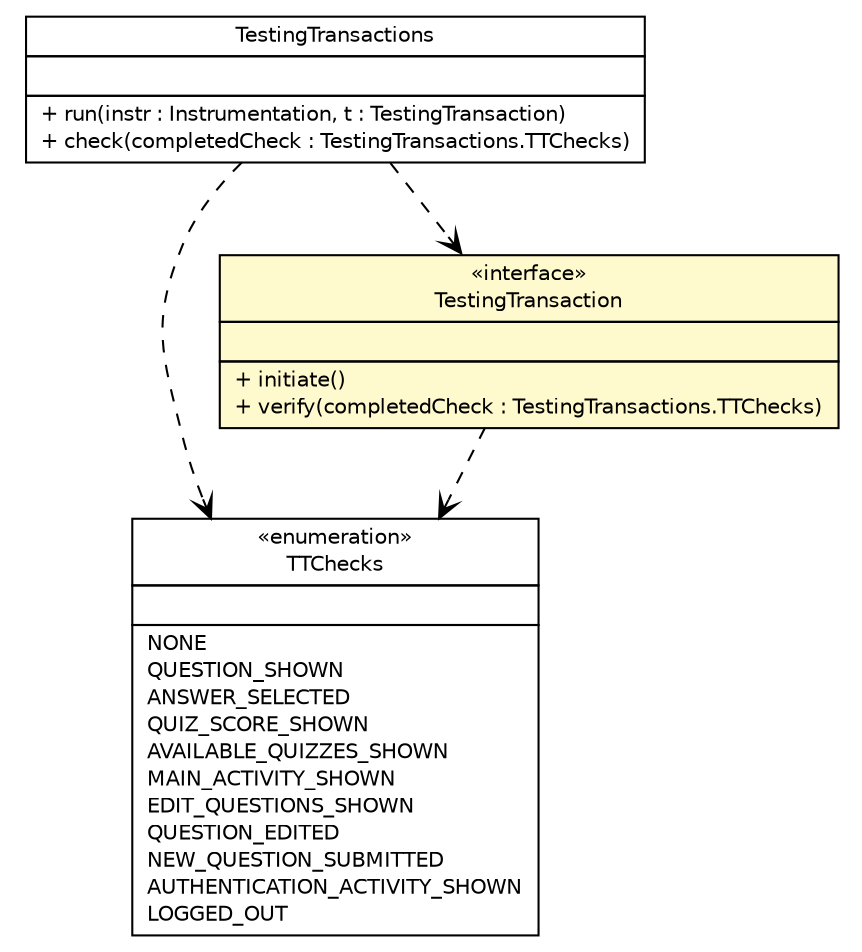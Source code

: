 #!/usr/local/bin/dot
#
# Class diagram 
# Generated by UMLGraph version R5_6_6-1-g9240c4 (http://www.umlgraph.org/)
#

digraph G {
	edge [fontname="Helvetica",fontsize=10,labelfontname="Helvetica",labelfontsize=10];
	node [fontname="Helvetica",fontsize=10,shape=plaintext];
	nodesep=0.25;
	ranksep=0.5;
	// epfl.sweng.testing.TestingTransactions
	c1054 [label=<<table title="epfl.sweng.testing.TestingTransactions" border="0" cellborder="1" cellspacing="0" cellpadding="2" port="p" href="./TestingTransactions.html">
		<tr><td><table border="0" cellspacing="0" cellpadding="1">
<tr><td align="center" balign="center"> TestingTransactions </td></tr>
		</table></td></tr>
		<tr><td><table border="0" cellspacing="0" cellpadding="1">
<tr><td align="left" balign="left">  </td></tr>
		</table></td></tr>
		<tr><td><table border="0" cellspacing="0" cellpadding="1">
<tr><td align="left" balign="left"> + run(instr : Instrumentation, t : TestingTransaction) </td></tr>
<tr><td align="left" balign="left"> + check(completedCheck : TestingTransactions.TTChecks) </td></tr>
		</table></td></tr>
		</table>>, URL="./TestingTransactions.html", fontname="Helvetica", fontcolor="black", fontsize=10.0];
	// epfl.sweng.testing.TestingTransactions.TTChecks
	c1055 [label=<<table title="epfl.sweng.testing.TestingTransactions.TTChecks" border="0" cellborder="1" cellspacing="0" cellpadding="2" port="p" href="./TestingTransactions.TTChecks.html">
		<tr><td><table border="0" cellspacing="0" cellpadding="1">
<tr><td align="center" balign="center"> &#171;enumeration&#187; </td></tr>
<tr><td align="center" balign="center"> TTChecks </td></tr>
		</table></td></tr>
		<tr><td><table border="0" cellspacing="0" cellpadding="1">
<tr><td align="left" balign="left">  </td></tr>
		</table></td></tr>
		<tr><td><table border="0" cellspacing="0" cellpadding="1">
<tr><td align="left" balign="left"> NONE </td></tr>
<tr><td align="left" balign="left"> QUESTION_SHOWN </td></tr>
<tr><td align="left" balign="left"> ANSWER_SELECTED </td></tr>
<tr><td align="left" balign="left"> QUIZ_SCORE_SHOWN </td></tr>
<tr><td align="left" balign="left"> AVAILABLE_QUIZZES_SHOWN </td></tr>
<tr><td align="left" balign="left"> MAIN_ACTIVITY_SHOWN </td></tr>
<tr><td align="left" balign="left"> EDIT_QUESTIONS_SHOWN </td></tr>
<tr><td align="left" balign="left"> QUESTION_EDITED </td></tr>
<tr><td align="left" balign="left"> NEW_QUESTION_SUBMITTED </td></tr>
<tr><td align="left" balign="left"> AUTHENTICATION_ACTIVITY_SHOWN </td></tr>
<tr><td align="left" balign="left"> LOGGED_OUT </td></tr>
		</table></td></tr>
		</table>>, URL="./TestingTransactions.TTChecks.html", fontname="Helvetica", fontcolor="black", fontsize=10.0];
	// epfl.sweng.testing.TestingTransaction
	c1056 [label=<<table title="epfl.sweng.testing.TestingTransaction" border="0" cellborder="1" cellspacing="0" cellpadding="2" port="p" bgcolor="lemonChiffon" href="./TestingTransaction.html">
		<tr><td><table border="0" cellspacing="0" cellpadding="1">
<tr><td align="center" balign="center"> &#171;interface&#187; </td></tr>
<tr><td align="center" balign="center"> TestingTransaction </td></tr>
		</table></td></tr>
		<tr><td><table border="0" cellspacing="0" cellpadding="1">
<tr><td align="left" balign="left">  </td></tr>
		</table></td></tr>
		<tr><td><table border="0" cellspacing="0" cellpadding="1">
<tr><td align="left" balign="left"> + initiate() </td></tr>
<tr><td align="left" balign="left"> + verify(completedCheck : TestingTransactions.TTChecks) </td></tr>
		</table></td></tr>
		</table>>, URL="./TestingTransaction.html", fontname="Helvetica", fontcolor="black", fontsize=10.0];
	// epfl.sweng.testing.TestingTransactions DEPEND epfl.sweng.testing.TestingTransaction
	c1054:p -> c1056:p [taillabel="", label="", headlabel="", fontname="Helvetica", fontcolor="black", fontsize=10.0, color="black", arrowhead=open, style=dashed];
	// epfl.sweng.testing.TestingTransactions DEPEND epfl.sweng.testing.TestingTransactions.TTChecks
	c1054:p -> c1055:p [taillabel="", label="", headlabel="", fontname="Helvetica", fontcolor="black", fontsize=10.0, color="black", arrowhead=open, style=dashed];
	// epfl.sweng.testing.TestingTransaction DEPEND epfl.sweng.testing.TestingTransactions.TTChecks
	c1056:p -> c1055:p [taillabel="", label="", headlabel="", fontname="Helvetica", fontcolor="black", fontsize=10.0, color="black", arrowhead=open, style=dashed];
}


